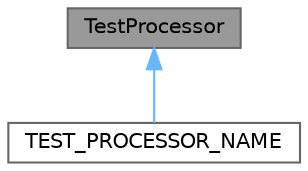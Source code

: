 digraph "TestProcessor"
{
 // LATEX_PDF_SIZE
  bgcolor="transparent";
  edge [fontname=Helvetica,fontsize=10,labelfontname=Helvetica,labelfontsize=10];
  node [fontname=Helvetica,fontsize=10,shape=box,height=0.2,width=0.4];
  Node1 [id="Node000001",label="TestProcessor",height=0.2,width=0.4,color="gray40", fillcolor="grey60", style="filled", fontcolor="black",tooltip="Main test processor."];
  Node1 -> Node2 [id="edge1_Node000001_Node000002",dir="back",color="steelblue1",style="solid",tooltip=" "];
  Node2 [id="Node000002",label="TEST_PROCESSOR_NAME",height=0.2,width=0.4,color="gray40", fillcolor="white", style="filled",URL="$class_t_e_s_t___p_r_o_c_e_s_s_o_r___n_a_m_e.html",tooltip=" "];
}
